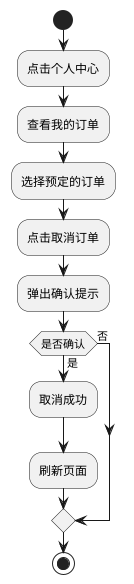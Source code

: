 @startuml
'https://plantuml.com/activity-diagram-beta

start
:点击个人中心;
:查看我的订单;
:选择预定的订单;
:点击取消订单;
:弹出确认提示;
if (是否确认) then (是)
  :取消成功;
  :刷新页面;
else (否)
endif
stop

@enduml
